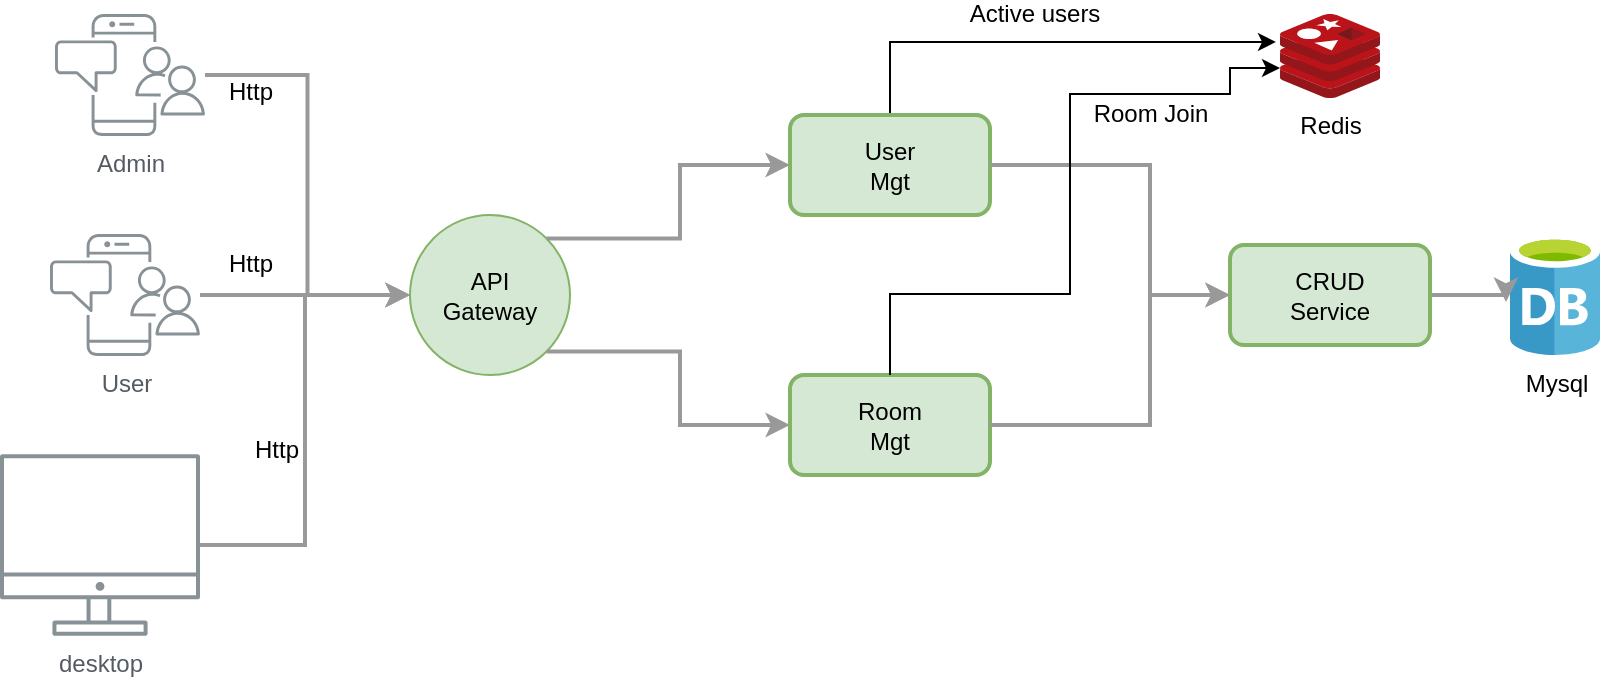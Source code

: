 <mxfile version="12.4.3" type="github" pages="1"><diagram id="Ht1M8jgEwFfnCIfOTk4-" name="Page-1"><mxGraphModel dx="1186" dy="747" grid="1" gridSize="10" guides="1" tooltips="1" connect="1" arrows="1" fold="1" page="1" pageScale="1" pageWidth="1169" pageHeight="827" math="0" shadow="0"><root><mxCell id="0"/><mxCell id="1" parent="0"/><mxCell id="UEzPUAAOIrF-is8g5C7q-110" value="Admin" style="outlineConnect=0;gradientColor=none;fontColor=#545B64;strokeColor=none;fillColor=#879196;dashed=0;verticalLabelPosition=bottom;verticalAlign=top;align=center;html=1;fontSize=12;fontStyle=0;aspect=fixed;shape=mxgraph.aws4.illustration_notification;pointerEvents=1;labelBackgroundColor=#ffffff;" parent="1" vertex="1"><mxGeometry x="32.5" y="20" width="75" height="61" as="geometry"/></mxCell><mxCell id="Nk94kuEctP4kZ9HsrOdv-9" value="Mysql" style="aspect=fixed;html=1;points=[];align=center;image;fontSize=12;image=img/lib/mscae/Database_General.svg;" parent="1" vertex="1"><mxGeometry x="760" y="130.5" width="45" height="60" as="geometry"/></mxCell><mxCell id="Nk94kuEctP4kZ9HsrOdv-70" style="edgeStyle=orthogonalEdgeStyle;rounded=0;orthogonalLoop=1;jettySize=auto;html=1;exitX=1;exitY=0.5;exitDx=0;exitDy=0;entryX=-0.044;entryY=0.558;entryDx=0;entryDy=0;entryPerimeter=0;strokeColor=#999999;strokeWidth=2;" parent="1" source="AbQcVEVdchTy5O-CQmgr-3" target="Nk94kuEctP4kZ9HsrOdv-9" edge="1"><mxGeometry relative="1" as="geometry"><mxPoint x="270" y="140.5" as="sourcePoint"/></mxGeometry></mxCell><mxCell id="AbQcVEVdchTy5O-CQmgr-41" style="edgeStyle=orthogonalEdgeStyle;rounded=0;orthogonalLoop=1;jettySize=auto;html=1;exitX=0.5;exitY=0;exitDx=0;exitDy=0;entryX=-0.04;entryY=0.333;entryDx=0;entryDy=0;entryPerimeter=0;" edge="1" parent="1" source="Nk94kuEctP4kZ9HsrOdv-77" target="AbQcVEVdchTy5O-CQmgr-38"><mxGeometry relative="1" as="geometry"><Array as="points"><mxPoint x="450" y="34"/></Array></mxGeometry></mxCell><mxCell id="AbQcVEVdchTy5O-CQmgr-42" value="Active users" style="text;html=1;align=center;verticalAlign=middle;resizable=0;points=[];;labelBackgroundColor=#ffffff;" vertex="1" connectable="0" parent="AbQcVEVdchTy5O-CQmgr-41"><mxGeometry x="-0.054" y="4" relative="1" as="geometry"><mxPoint y="-10" as="offset"/></mxGeometry></mxCell><mxCell id="Nk94kuEctP4kZ9HsrOdv-77" value="User&lt;br&gt;Mgt" style="rounded=1;whiteSpace=wrap;html=1;absoluteArcSize=1;arcSize=14;strokeWidth=2;fillColor=#d5e8d4;strokeColor=#82b366;gradientColor=none;gradientDirection=north;" parent="1" vertex="1"><mxGeometry x="400" y="70.5" width="100" height="50" as="geometry"/></mxCell><mxCell id="AbQcVEVdchTy5O-CQmgr-4" value="Room&lt;br&gt;Mgt" style="rounded=1;whiteSpace=wrap;html=1;absoluteArcSize=1;arcSize=14;strokeWidth=2;fillColor=#d5e8d4;strokeColor=#82b366;gradientColor=none;gradientDirection=north;" vertex="1" parent="1"><mxGeometry x="400" y="200.5" width="100" height="50" as="geometry"/></mxCell><mxCell id="AbQcVEVdchTy5O-CQmgr-3" value="CRUD&lt;br&gt;Service" style="rounded=1;whiteSpace=wrap;html=1;absoluteArcSize=1;arcSize=14;strokeWidth=2;fillColor=#d5e8d4;strokeColor=#82b366;gradientColor=none;gradientDirection=north;" vertex="1" parent="1"><mxGeometry x="620" y="135.5" width="100" height="50" as="geometry"/></mxCell><mxCell id="AbQcVEVdchTy5O-CQmgr-7" value="User" style="outlineConnect=0;gradientColor=none;fontColor=#545B64;strokeColor=none;fillColor=#879196;dashed=0;verticalLabelPosition=bottom;verticalAlign=top;align=center;html=1;fontSize=12;fontStyle=0;aspect=fixed;shape=mxgraph.aws4.illustration_notification;pointerEvents=1;labelBackgroundColor=#ffffff;" vertex="1" parent="1"><mxGeometry x="30" y="130" width="75" height="61" as="geometry"/></mxCell><mxCell id="AbQcVEVdchTy5O-CQmgr-10" style="edgeStyle=orthogonalEdgeStyle;rounded=0;orthogonalLoop=1;jettySize=auto;html=1;strokeColor=#999999;strokeWidth=2;entryX=0;entryY=0.5;entryDx=0;entryDy=0;" edge="1" parent="1" source="UEzPUAAOIrF-is8g5C7q-110" target="AbQcVEVdchTy5O-CQmgr-16"><mxGeometry relative="1" as="geometry"><mxPoint x="104.992" y="71" as="sourcePoint"/><mxPoint x="190" y="85" as="targetPoint"/><Array as="points"/></mxGeometry></mxCell><mxCell id="AbQcVEVdchTy5O-CQmgr-11" value="Http" style="text;html=1;align=center;verticalAlign=middle;resizable=0;points=[];;labelBackgroundColor=#ffffff;" vertex="1" connectable="0" parent="AbQcVEVdchTy5O-CQmgr-10"><mxGeometry x="-0.259" y="1" relative="1" as="geometry"><mxPoint x="-30" y="-19.49" as="offset"/></mxGeometry></mxCell><mxCell id="AbQcVEVdchTy5O-CQmgr-14" style="edgeStyle=orthogonalEdgeStyle;rounded=0;orthogonalLoop=1;jettySize=auto;html=1;exitX=1;exitY=0.5;exitDx=0;exitDy=0;entryX=0;entryY=0.5;entryDx=0;entryDy=0;strokeColor=#999999;strokeWidth=2;" edge="1" parent="1" source="Nk94kuEctP4kZ9HsrOdv-77" target="AbQcVEVdchTy5O-CQmgr-3"><mxGeometry relative="1" as="geometry"><mxPoint x="510" y="170.5" as="sourcePoint"/><mxPoint x="560" y="138.5" as="targetPoint"/><Array as="points"><mxPoint x="580" y="95.5"/><mxPoint x="580" y="160.5"/></Array></mxGeometry></mxCell><mxCell id="AbQcVEVdchTy5O-CQmgr-15" style="edgeStyle=orthogonalEdgeStyle;rounded=0;orthogonalLoop=1;jettySize=auto;html=1;exitX=1;exitY=0.5;exitDx=0;exitDy=0;entryX=0;entryY=0.5;entryDx=0;entryDy=0;strokeColor=#999999;strokeWidth=2;" edge="1" parent="1" source="AbQcVEVdchTy5O-CQmgr-4" target="AbQcVEVdchTy5O-CQmgr-3"><mxGeometry relative="1" as="geometry"><mxPoint x="520" y="180.5" as="sourcePoint"/><mxPoint x="570" y="148.5" as="targetPoint"/><Array as="points"><mxPoint x="580" y="225.5"/><mxPoint x="580" y="160.5"/></Array></mxGeometry></mxCell><mxCell id="AbQcVEVdchTy5O-CQmgr-16" value="API&lt;br&gt;Gateway" style="ellipse;whiteSpace=wrap;html=1;aspect=fixed;fillColor=#d5e8d4;strokeColor=#82b366;" vertex="1" parent="1"><mxGeometry x="210" y="120.5" width="80" height="80" as="geometry"/></mxCell><mxCell id="AbQcVEVdchTy5O-CQmgr-17" style="edgeStyle=orthogonalEdgeStyle;rounded=0;orthogonalLoop=1;jettySize=auto;html=1;strokeColor=#999999;strokeWidth=2;entryX=0;entryY=0.5;entryDx=0;entryDy=0;exitX=1;exitY=1;exitDx=0;exitDy=0;" edge="1" parent="1" source="AbQcVEVdchTy5O-CQmgr-16" target="AbQcVEVdchTy5O-CQmgr-4"><mxGeometry relative="1" as="geometry"><mxPoint x="84.992" y="226.5" as="sourcePoint"/><mxPoint x="250" y="315.5" as="targetPoint"/><Array as="points"/></mxGeometry></mxCell><mxCell id="AbQcVEVdchTy5O-CQmgr-19" style="edgeStyle=orthogonalEdgeStyle;rounded=0;orthogonalLoop=1;jettySize=auto;html=1;strokeColor=#999999;strokeWidth=2;entryX=0;entryY=0.5;entryDx=0;entryDy=0;exitX=1;exitY=0;exitDx=0;exitDy=0;" edge="1" parent="1" source="AbQcVEVdchTy5O-CQmgr-16" target="Nk94kuEctP4kZ9HsrOdv-77"><mxGeometry relative="1" as="geometry"><mxPoint x="250" y="225.5" as="sourcePoint"/><mxPoint x="410" y="290.5" as="targetPoint"/><Array as="points"/></mxGeometry></mxCell><mxCell id="AbQcVEVdchTy5O-CQmgr-22" value="desktop" style="outlineConnect=0;gradientColor=none;fontColor=#545B64;strokeColor=none;fillColor=#879196;dashed=0;verticalLabelPosition=bottom;verticalAlign=top;align=center;html=1;fontSize=12;fontStyle=0;aspect=fixed;shape=mxgraph.aws4.illustration_desktop;pointerEvents=1" vertex="1" parent="1"><mxGeometry x="5" y="240" width="100" height="91" as="geometry"/></mxCell><mxCell id="AbQcVEVdchTy5O-CQmgr-34" style="edgeStyle=orthogonalEdgeStyle;rounded=0;orthogonalLoop=1;jettySize=auto;html=1;strokeColor=#999999;strokeWidth=2;entryX=0;entryY=0.5;entryDx=0;entryDy=0;" edge="1" parent="1" source="AbQcVEVdchTy5O-CQmgr-7" target="AbQcVEVdchTy5O-CQmgr-16"><mxGeometry relative="1" as="geometry"><mxPoint x="117.492" y="61" as="sourcePoint"/><mxPoint x="280" y="145" as="targetPoint"/><Array as="points"/></mxGeometry></mxCell><mxCell id="AbQcVEVdchTy5O-CQmgr-35" value="Http" style="text;html=1;align=center;verticalAlign=middle;resizable=0;points=[];;labelBackgroundColor=#ffffff;" vertex="1" connectable="0" parent="AbQcVEVdchTy5O-CQmgr-34"><mxGeometry x="-0.259" y="1" relative="1" as="geometry"><mxPoint x="-14" y="-14.99" as="offset"/></mxGeometry></mxCell><mxCell id="AbQcVEVdchTy5O-CQmgr-36" style="edgeStyle=orthogonalEdgeStyle;rounded=0;orthogonalLoop=1;jettySize=auto;html=1;strokeColor=#999999;strokeWidth=2;entryX=0;entryY=0.5;entryDx=0;entryDy=0;" edge="1" parent="1" source="AbQcVEVdchTy5O-CQmgr-22" target="AbQcVEVdchTy5O-CQmgr-16"><mxGeometry relative="1" as="geometry"><mxPoint x="127.492" y="71" as="sourcePoint"/><mxPoint x="290" y="155" as="targetPoint"/><Array as="points"/></mxGeometry></mxCell><mxCell id="AbQcVEVdchTy5O-CQmgr-37" value="Http" style="text;html=1;align=center;verticalAlign=middle;resizable=0;points=[];;labelBackgroundColor=#ffffff;" vertex="1" connectable="0" parent="AbQcVEVdchTy5O-CQmgr-36"><mxGeometry x="-0.259" y="1" relative="1" as="geometry"><mxPoint x="-14" y="-14.99" as="offset"/></mxGeometry></mxCell><mxCell id="AbQcVEVdchTy5O-CQmgr-38" value="Redis" style="aspect=fixed;html=1;points=[];align=center;image;fontSize=12;image=img/lib/mscae/Cache_Redis_Product.svg;" vertex="1" parent="1"><mxGeometry x="645" y="20" width="50" height="42" as="geometry"/></mxCell><mxCell id="AbQcVEVdchTy5O-CQmgr-43" style="edgeStyle=orthogonalEdgeStyle;rounded=0;orthogonalLoop=1;jettySize=auto;html=1;exitX=0.5;exitY=0;exitDx=0;exitDy=0;entryX=0;entryY=0.643;entryDx=0;entryDy=0;entryPerimeter=0;" edge="1" parent="1" source="AbQcVEVdchTy5O-CQmgr-4" target="AbQcVEVdchTy5O-CQmgr-38"><mxGeometry relative="1" as="geometry"><mxPoint x="460" y="81" as="sourcePoint"/><mxPoint x="620" y="44" as="targetPoint"/><Array as="points"><mxPoint x="450" y="160"/><mxPoint x="540" y="160"/><mxPoint x="540" y="60"/><mxPoint x="620" y="60"/><mxPoint x="620" y="47"/></Array></mxGeometry></mxCell><mxCell id="AbQcVEVdchTy5O-CQmgr-44" value="Room Join" style="text;html=1;align=center;verticalAlign=middle;resizable=0;points=[];;labelBackgroundColor=#ffffff;" vertex="1" connectable="0" parent="AbQcVEVdchTy5O-CQmgr-43"><mxGeometry x="-0.054" y="4" relative="1" as="geometry"><mxPoint x="44" y="-55.5" as="offset"/></mxGeometry></mxCell></root></mxGraphModel></diagram></mxfile>